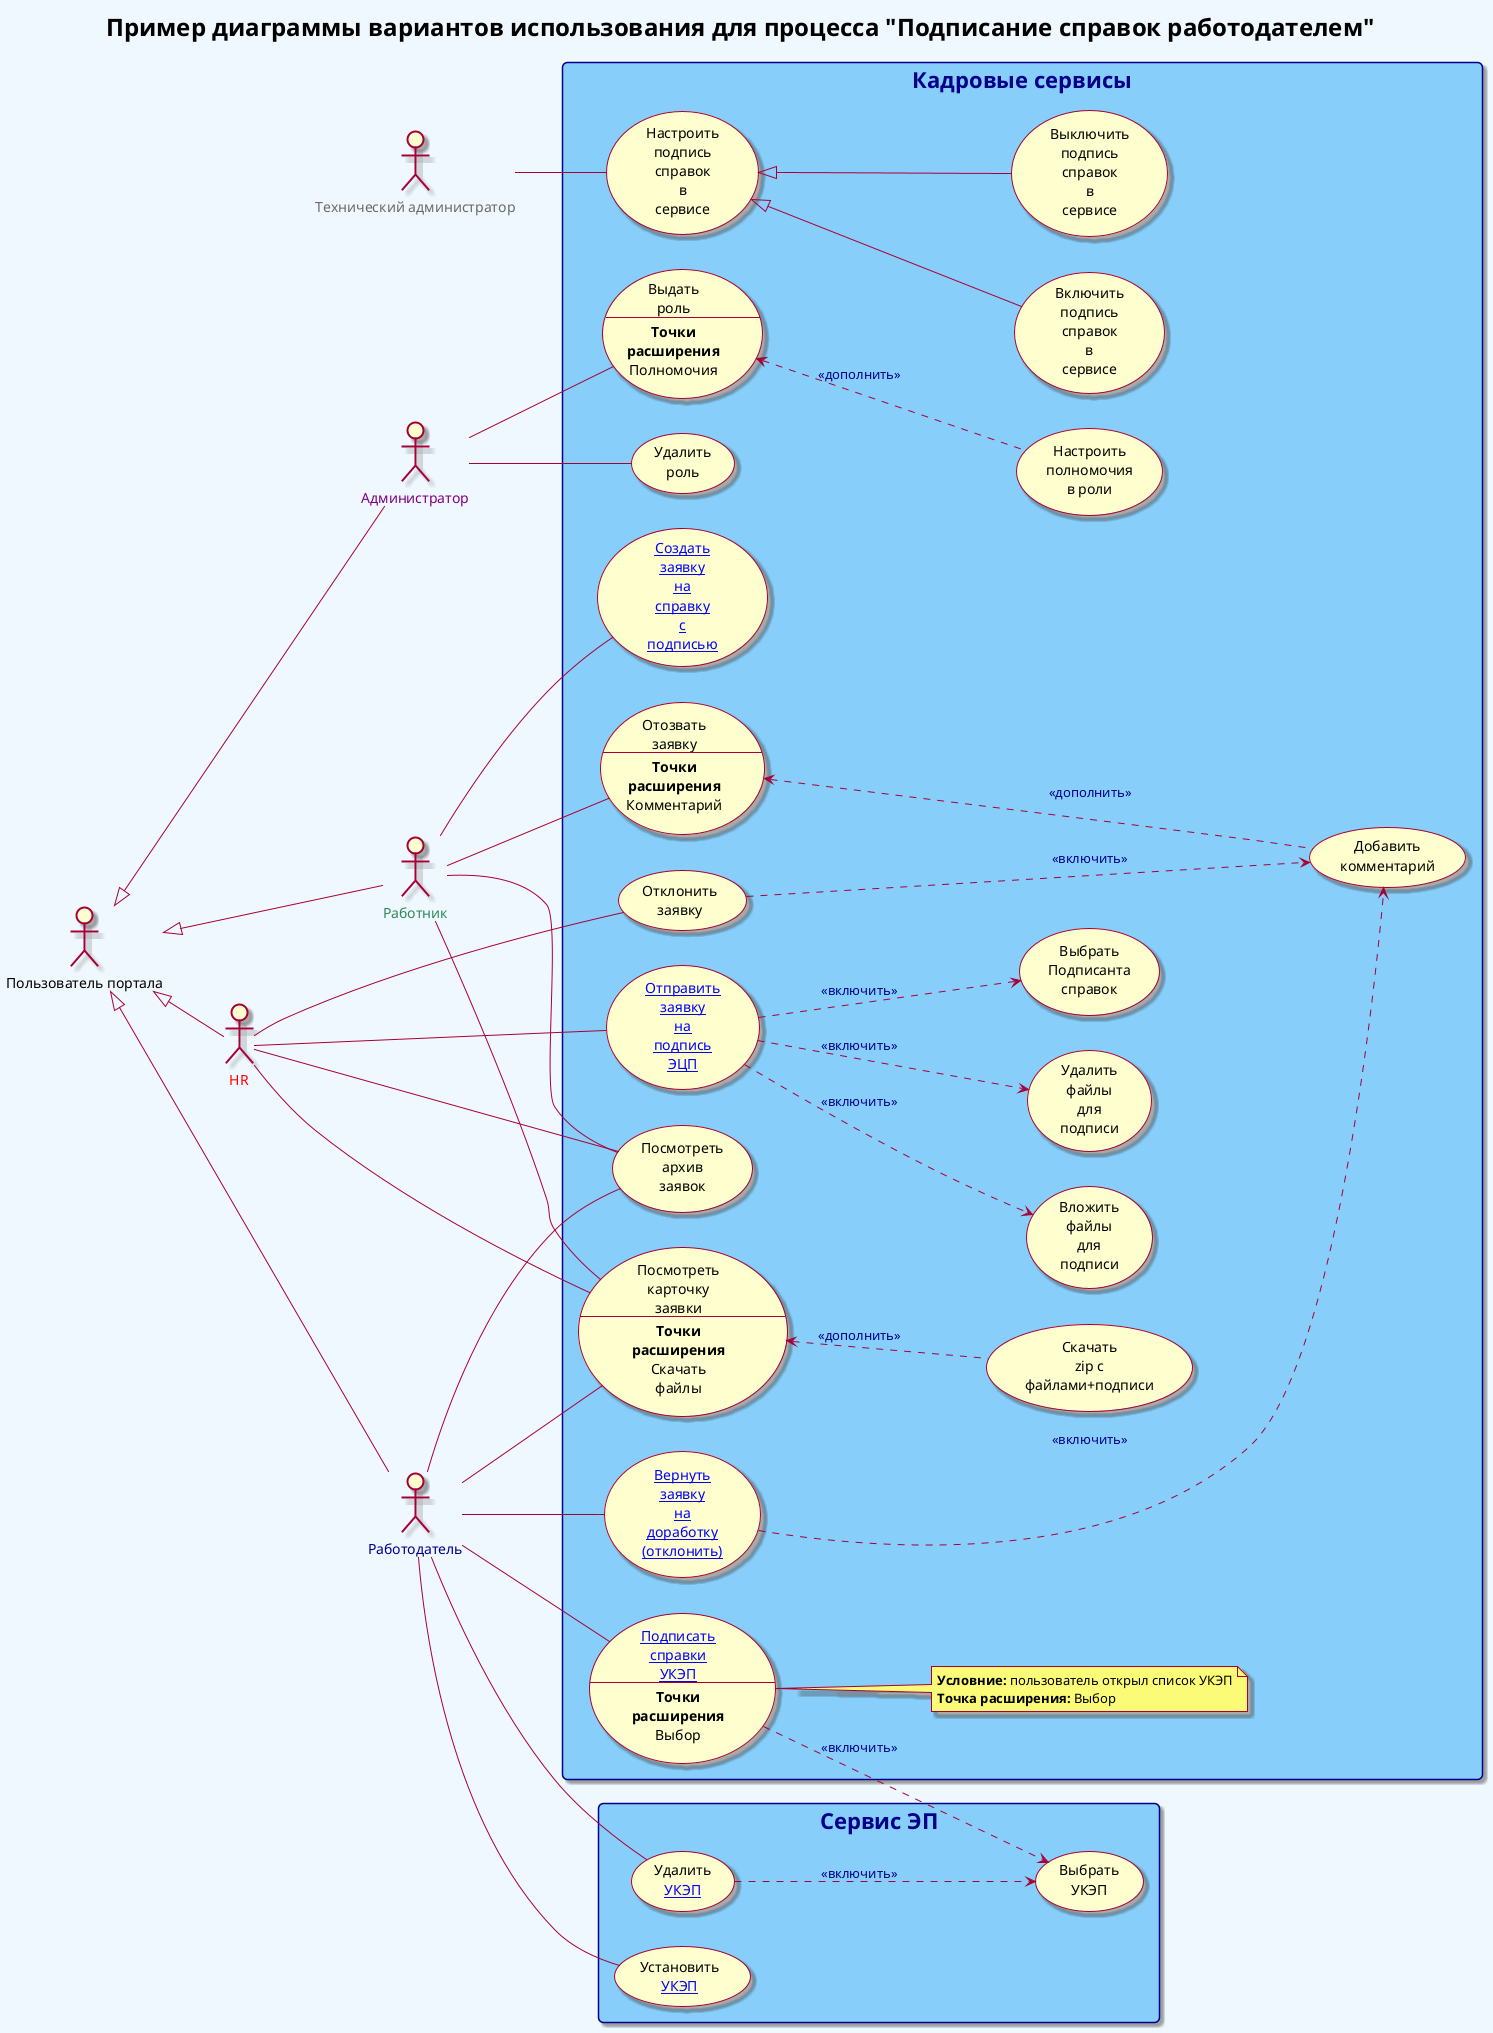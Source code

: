 @startuml certificate_signing_example
'Версия: 1.0
'Автор: Окунев Е.Е. (okunev.evgeni@gmail.com)

skin rose

left to right direction

skinparam BackgroundColor AliceBlue

skinparam rectangle {
    RoundCorner 10
    BackgroundColor LightSkyBlue
    FontColor DarkBlue
    BorderColor DarkBlue
    FontSize 22
}

skinparam title {
    FontSize 24
}

skinparam ArrowFontColor DarkBlue

'Включить классический строгий стиль UML
'skinparam Style strictuml

<style> 
usecase {
	MaximumWidth 60
}
</style>

title Пример диаграммы вариантов использования для процесса "Подписание справок работодателем"

rectangle "Кадровые сервисы" {
    (Настроить полномочия в роли) as RolePerms
    usecase TakeRole as "Выдать роль
    --
    <b>Точки расширения</b>
    Полномочия
    "
    (Удалить роль) as DelRole
    (Настроить подпись справок в сервисе) as SetSignInServices
    (Включить подпись справок в сервисе) as FLAGES
    (Выключить подпись справок в сервисе) as FLAGR
    usecase SignCerts as "[[https://github.com/okunev-e/plantuml_examples/tree/main Подписать справки УКЭП]]
    --
    <b>Точки расширения</b>
    Выбор
    "
    Note right of SignCerts
    <b>Условние:</b> пользователь открыл список УКЭП
    <b>Точка расширения:</b> Выбор
    end Note
    ([[https://github.com/okunev-e/plantuml_examples/tree/main Создать заявку на справку с подписью]]) as CreareReq
    usecase ReqCallback as "Отозвать заявку
    --
    <b>Точки расширения</b>
    Комментарий
    "
    (Отклонить заявку)
    ([[https://github.com/okunev-e/plantuml_examples/tree/main Отправить заявку на подпись ЭЦП]]) as SendToSigner
    (Выбрать Подписанта справок) as SetSigner
    (Вложить файлы для подписи) as AddFiles
    (Удалить файлы для подписи) as DelFiles
    (Скачать zip с файлами+подписи) as DownloadZIP
    (Посмотреть архив заявок)
    usecase LookAtCard as "Посмотреть карточку заявки
    --
    <b>Точки расширения</b>
    Скачать файлы
    "
    usecase "[[https://github.com/okunev-e/plantuml_examples/tree/main Вернуть заявку на доработку (отклонить)]]" as ReturnRequestToHR
    (Добавить комментарий) as AddComment
}

rectangle "Сервис ЭП" {
    usecase "Установить [[https://taxcom.ru/baza-znaniy/kadrovaya-otchetnost/stati/kakie-elektronnye-podpisi-primenyayutsyadlya-vedeniya-elektronnogo-kadrovogo-dokumentooborota/ УКЭП]]" as SetEQES
    usecase "Удалить [[https://taxcom.ru/baza-znaniy/kadrovaya-otchetnost/stati/kakie-elektronnye-podpisi-primenyayutsyadlya-vedeniya-elektronnogo-kadrovogo-dokumentooborota/ УКЭП]]" as DelEQES
    (Выбрать УКЭП) as SelectEQES
}

'Список основных участников
:Администратор: as admin #text:Purple
:Технический администратор: as techadm #text:DimGrey
:Работник: as worker #text:SeaGreen
:HR: as hr #text:Red
:Работодатель: as signer #text:DarkBlue
:Пользователь портала: as webportal_user

'Связи участников
webportal_user <|-- admin
webportal_user <|-- worker
webportal_user <|-- hr
webportal_user <|-- signer

'Сценарии для технического админа
techadm -- SetSignInServices
SetSignInServices <|-- FLAGES 
SetSignInServices <|-- FLAGR

'Сценарии для Работодателя
signer -- SignCerts
signer -- (Посмотреть архив заявок)
signer -- LookAtCard
signer -- SetEQES
signer -- DelEQES
signer -- ReturnRequestToHR

'Сценарии для Администратора
admin -- TakeRole
admin -- DelRole
TakeRole <.down. RolePerms: <<дополнить>>

'Сценарии для Работника
worker -- CreareReq
worker -- ReqCallback
worker -- (Посмотреть архив заявок)
worker -- LookAtCard

'Сценарии для HR
hr --- (Отклонить заявку)
hr -- SendToSigner
hr -- (Посмотреть архив заявок)
hr -- LookAtCard

'Связи между сценариями
SendToSigner .down.> SetSigner: <<включить>>
SendToSigner .down.> AddFiles: <<включить>>
SendToSigner .down.> DelFiles: <<включить>>
SignCerts ..> SelectEQES: <<включить>>
LookAtCard <.down. DownloadZIP:  <<дополнить>>
DelEQES .down.> SelectEQES: <<включить>>
ReqCallback <.down.. AddComment: <<дополнить>>
(Отклонить заявку) ..down.> AddComment: <<включить>>
ReturnRequestToHR ..down.> AddComment: <<включить>>


@enduml